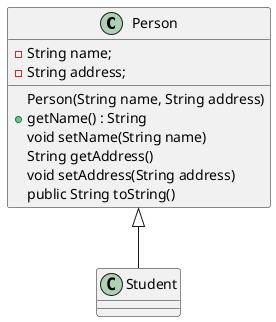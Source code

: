 @startuml
'https://plantuml.com/sequence-diagram

class Person {
    - String name;
    - String address;
    Person(String name, String address)
    + getName() : String 
    void setName(String name)
    String getAddress()
    void setAddress(String address)
    public String toString()
}
class Student extends Person {}


@enduml